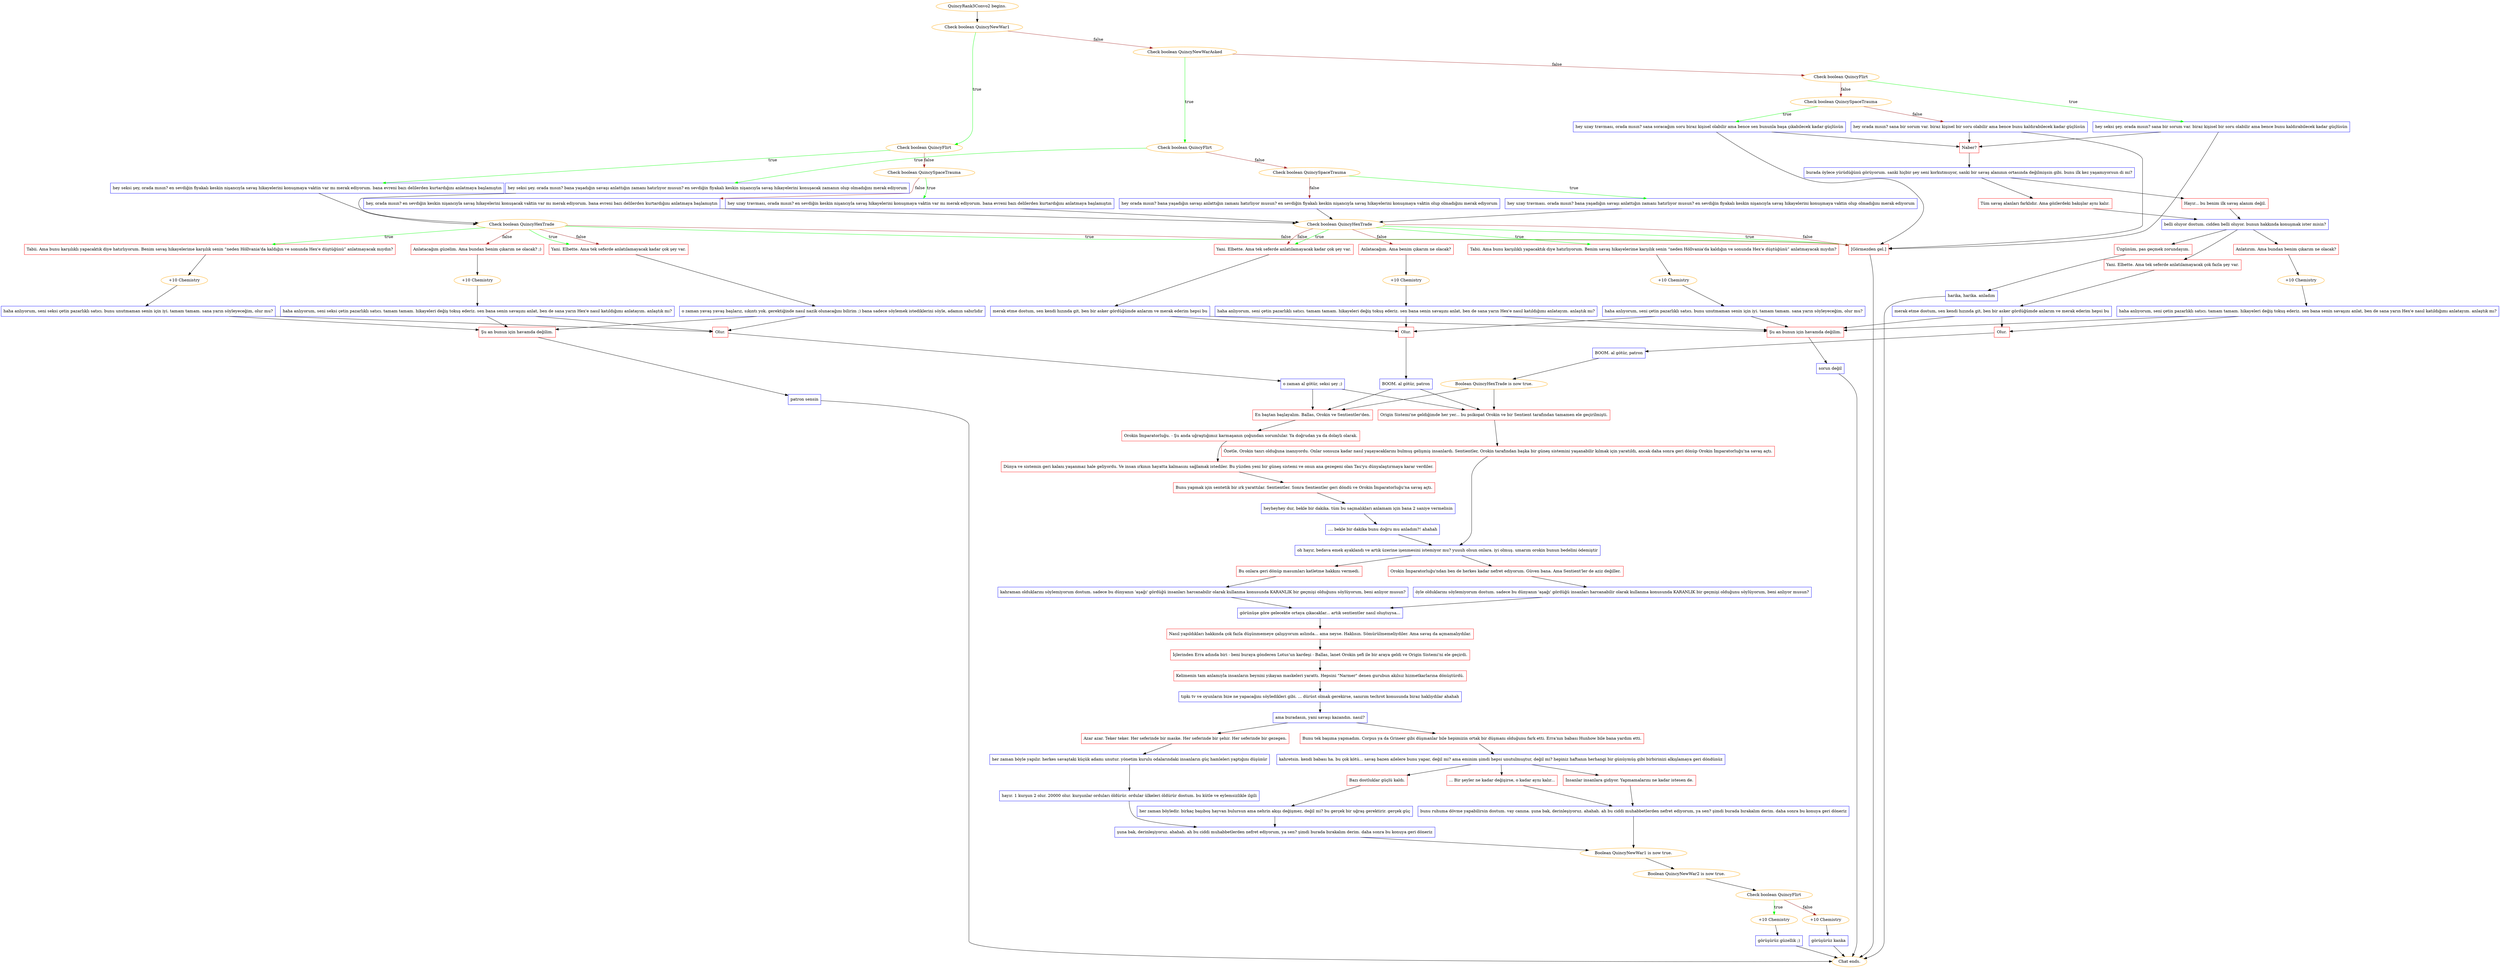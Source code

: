 digraph {
	"QuincyRank3Convo2 begins." [color=orange];
		"QuincyRank3Convo2 begins." -> j1227234177;
	j1227234177 [label="Check boolean QuincyNewWar1",color=orange];
		j1227234177 -> j3433158672 [label=true,color=green];
		j1227234177 -> j970692775 [label=false,color=brown];
	j3433158672 [label="Check boolean QuincyFlirt",color=orange];
		j3433158672 -> j1646276015 [label=true,color=green];
		j3433158672 -> j3134332762 [label=false,color=brown];
	j970692775 [label="Check boolean QuincyNewWarAsked",color=orange];
		j970692775 -> j4151139557 [label=true,color=green];
		j970692775 -> j1584210937 [label=false,color=brown];
	j1646276015 [label="hey seksi şey, orada mısın? en sevdiğin fiyakalı keskin nişancıyla savaş hikayelerini konuşmaya vaktin var mı merak ediyorum. bana evreni bazı delilerden kurtardığını anlatmaya başlamıştın",shape=box,color=blue];
		j1646276015 -> j2930633811;
	j3134332762 [label="Check boolean QuincySpaceTrauma",color=orange];
		j3134332762 -> j862097852 [label=true,color=green];
		j3134332762 -> j3840508803 [label=false,color=brown];
	j4151139557 [label="Check boolean QuincyFlirt",color=orange];
		j4151139557 -> j2740531586 [label=true,color=green];
		j4151139557 -> j3134221175 [label=false,color=brown];
	j1584210937 [label="Check boolean QuincyFlirt",color=orange];
		j1584210937 -> j802910960 [label=true,color=green];
		j1584210937 -> j2192536443 [label=false,color=brown];
	j2930633811 [label="Check boolean QuincyHexTrade",color=orange];
		j2930633811 -> j1474919188 [label=true,color=green];
		j2930633811 -> j1750187597 [label=true,color=green];
		j2930633811 -> j1155504604 [label=true,color=green];
		j2930633811 -> j2385085681 [label=false,color=brown];
		j2930633811 -> j1750187597 [label=false,color=brown];
		j2930633811 -> j1155504604 [label=false,color=brown];
	j862097852 [label="hey uzay travması, orada mısın? en sevdiğin keskin nişancıyla savaş hikayelerini konuşmaya vaktin var mı merak ediyorum. bana evreni bazı delilerden kurtardığını anlatmaya başlamıştın",shape=box,color=blue];
		j862097852 -> j3628214946;
	j3840508803 [label="hey, orada mısın? en sevdiğin keskin nişancıyla savaş hikayelerini konuşacak vaktin var mı merak ediyorum. bana evreni bazı delilerden kurtardığını anlatmaya başlamıştın",shape=box,color=blue];
		j3840508803 -> j3628214946;
	j2740531586 [label="hey seksi şey. orada mısın? bana yaşadığın savaşı anlattığın zamanı hatırlıyor musun? en sevdiğin fiyakalı keskin nişancıyla savaş hikayelerini konuşacak zamanın olup olmadığını merak ediyorum",shape=box,color=blue];
		j2740531586 -> j2930633811;
	j3134221175 [label="Check boolean QuincySpaceTrauma",color=orange];
		j3134221175 -> j3690831895 [label=true,color=green];
		j3134221175 -> j1773839609 [label=false,color=brown];
	j802910960 [label="hey seksi şey. orada mısın? sana bir sorum var. biraz kişisel bir soru olabilir ama bence bunu kaldırabilecek kadar güçlüsün",shape=box,color=blue];
		j802910960 -> j2091387230;
		j802910960 -> j1155504604;
	j2192536443 [label="Check boolean QuincySpaceTrauma",color=orange];
		j2192536443 -> j916602539 [label=true,color=green];
		j2192536443 -> j1208696179 [label=false,color=brown];
	j1474919188 [label="Tabii. Ama bunu karşılıklı yapacaktık diye hatırlıyorum. Benim savaş hikayelerime karşılık senin “neden Höllvania'da kaldığın ve sonunda Hex'e düştüğünü” anlatmayacak mıydın?",shape=box,color=red];
		j1474919188 -> j392374791;
	j1750187597 [label="Yani. Elbette. Ama tek seferde anlatılamayacak kadar çok şey var.",shape=box,color=red];
		j1750187597 -> j2139284773;
	j1155504604 [label="[Görmezden gel.]",shape=box,color=red];
		j1155504604 -> "Chat ends.";
	j2385085681 [label="Anlatacağım güzelim. Ama bundan benim çıkarım ne olacak? ;)",shape=box,color=red];
		j2385085681 -> j386789320;
	j3628214946 [label="Check boolean QuincyHexTrade",color=orange];
		j3628214946 -> j2573365504 [label=true,color=green];
		j3628214946 -> j3045743198 [label=true,color=green];
		j3628214946 -> j1155504604 [label=true,color=green];
		j3628214946 -> j130690319 [label=false,color=brown];
		j3628214946 -> j3045743198 [label=false,color=brown];
		j3628214946 -> j1155504604 [label=false,color=brown];
	j3690831895 [label="hey uzay travması. orada mısın? bana yaşadığın savaşı anlattığın zamanı hatırlıyor musun? en sevdiğin fiyakalı keskin nişancıyla savaş hikayelerini konuşmaya vaktin olup olmadığını merak ediyorum",shape=box,color=blue];
		j3690831895 -> j3628214946;
	j1773839609 [label="hey orada mısın? bana yaşadığın savaşı anlattığın zamanı hatırlıyor musun? en sevdiğin fiyakalı keskin nişancıyla savaş hikayelerini konuşmaya vaktin olup olmadığını merak ediyorum",shape=box,color=blue];
		j1773839609 -> j3628214946;
	j2091387230 [label="Naber?",shape=box,color=red];
		j2091387230 -> j2164028761;
	j916602539 [label="hey uzay travması, orada mısın? sana soracağım soru biraz kişisel olabilir ama bence sen bununla başa çıkabilecek kadar güçlüsün",shape=box,color=blue];
		j916602539 -> j2091387230;
		j916602539 -> j1155504604;
	j1208696179 [label="hey orada mısın? sana bir sorum var. biraz kişisel bir soru olabilir ama bence bunu kaldırabilecek kadar güçlüsün",shape=box,color=blue];
		j1208696179 -> j2091387230;
		j1208696179 -> j1155504604;
	j392374791 [label="+10 Chemistry",color=orange];
		j392374791 -> j4156870728;
	j2139284773 [label="o zaman yavaş yavaş başlarız, sıkıntı yok. gerektiğinde nasıl nazik olunacağını bilirim ;) bana sadece söylemek istediklerini söyle, adamın sabırlıdır",shape=box,color=blue];
		j2139284773 -> j3166985291;
		j2139284773 -> j4154742776;
	"Chat ends." [color=orange];
	j386789320 [label="+10 Chemistry",color=orange];
		j386789320 -> j752005459;
	j2573365504 [label="Tabii. Ama bunu karşılıklı yapacaktık diye hatırlıyorum. Benim savaş hikayelerime karşılık senin “neden Höllvania'da kaldığın ve sonunda Hex'e düştüğünü” anlatmayacak mıydın?",shape=box,color=red];
		j2573365504 -> j3406580012;
	j3045743198 [label="Yani. Elbette. Ama tek seferde anlatılamayacak kadar çok şey var.",shape=box,color=red];
		j3045743198 -> j4029294112;
	j130690319 [label="Anlatacağım. Ama benim çıkarım ne olacak?",shape=box,color=red];
		j130690319 -> j3747913412;
	j2164028761 [label="burada öylece yürüdüğünü görüyorum. sanki hiçbir şey seni korkutmuyor, sanki bir savaş alanının ortasında değilmişsin gibi. bunu ilk kez yaşamıyorsun di mi?",shape=box,color=blue];
		j2164028761 -> j893742963;
		j2164028761 -> j4196673964;
	j4156870728 [label="haha anlıyorum, seni seksi çetin pazarlıklı satıcı. bunu unutmaman senin için iyi. tamam tamam. sana yarın söyleyeceğim, olur mu?",shape=box,color=blue];
		j4156870728 -> j3166985291;
		j4156870728 -> j4154742776;
	j3166985291 [label="Olur.",shape=box,color=red];
		j3166985291 -> j3199658514;
	j4154742776 [label="Şu an bunun için havamda değilim.",shape=box,color=red];
		j4154742776 -> j2585071686;
	j752005459 [label="haha anlıyorum, seni seksi çetin pazarlıklı satıcı. tamam tamam. hikayeleri değiş tokuş ederiz. sen bana senin savaşını anlat, ben de sana yarın Hex'e nasıl katıldığımı anlatayım. anlaştık mı?",shape=box,color=blue];
		j752005459 -> j3166985291;
		j752005459 -> j4154742776;
	j3406580012 [label="+10 Chemistry",color=orange];
		j3406580012 -> j3303328548;
	j4029294112 [label="merak etme dostum, sen kendi hızında git, ben bir asker gördüğümde anlarım ve merak ederim hepsi bu",shape=box,color=blue];
		j4029294112 -> j431263146;
		j4029294112 -> j31303185;
	j3747913412 [label="+10 Chemistry",color=orange];
		j3747913412 -> j3552027856;
	j893742963 [label="Hayır... bu benim ilk savaş alanım değil.",shape=box,color=red];
		j893742963 -> j4076690299;
	j4196673964 [label="Tüm savaş alanları farklıdır. Ama gözlerdeki bakışlar aynı kalır.",shape=box,color=red];
		j4196673964 -> j4076690299;
	j3199658514 [label="o zaman al götür, seksi şey ;)",shape=box,color=blue];
		j3199658514 -> j1067926446;
		j3199658514 -> j2474448964;
	j2585071686 [label="patron sensin",shape=box,color=blue];
		j2585071686 -> "Chat ends.";
	j3303328548 [label="haha anlıyorum, seni çetin pazarlıklı satıcı. bunu unutmaman senin için iyi. tamam tamam. sana yarın söyleyeceğim, olur mu?",shape=box,color=blue];
		j3303328548 -> j431263146;
		j3303328548 -> j31303185;
	j431263146 [label="Olur.",shape=box,color=red];
		j431263146 -> j373343909;
	j31303185 [label="Şu an bunun için havamda değilim.",shape=box,color=red];
		j31303185 -> j595752132;
	j3552027856 [label="haha anlıyorum, seni çetin pazarlıklı satıcı. tamam tamam. hikayeleri değiş tokuş ederiz. sen bana senin savaşını anlat, ben de sana yarın Hex'e nasıl katıldığımı anlatayım. anlaştık mı?",shape=box,color=blue];
		j3552027856 -> j431263146;
		j3552027856 -> j31303185;
	j4076690299 [label="belli oluyor dostum. cidden belli oluyor. bunun hakkında konuşmak ister misin?",shape=box,color=blue];
		j4076690299 -> j19218311;
		j4076690299 -> j301035251;
		j4076690299 -> j268562358;
	j1067926446 [label="Origin Sistemi'ne geldiğimde her yer... bu psikopat Orokin ve bir Sentient tarafından tamamen ele geçirilmişti.",shape=box,color=red];
		j1067926446 -> j1467152057;
	j2474448964 [label="En baştan başlayalım. Ballas, Orokin ve Sentientler'den.",shape=box,color=red];
		j2474448964 -> j3392623391;
	j373343909 [label="BOOM. al götür, patron",shape=box,color=blue];
		j373343909 -> j1067926446;
		j373343909 -> j2474448964;
	j595752132 [label="sorun değil",shape=box,color=blue];
		j595752132 -> "Chat ends.";
	j19218311 [label="Anlatırım. Ama bundan benim çıkarım ne olacak?",shape=box,color=red];
		j19218311 -> j2548804695;
	j301035251 [label="Yani. Elbette. Ama tek seferde anlatılamayacak çok fazla şey var.",shape=box,color=red];
		j301035251 -> j255008922;
	j268562358 [label="Üzgünüm, pas geçmek zorundayım.",shape=box,color=red];
		j268562358 -> j2199375724;
	j1467152057 [label="Özetle, Orokin tanrı olduğuna inanıyordu. Onlar sonsuza kadar nasıl yaşayacaklarını bulmuş gelişmiş insanlardı. Sentientler, Orokin tarafından başka bir güneş sistemini yaşanabilir kılmak için yaratıldı, ancak daha sonra geri dönüp Orokin İmparatorluğu'na savaş açtı.",shape=box,color=red];
		j1467152057 -> j1033649367;
	j3392623391 [label="Orokin İmparatorluğu. - Şu anda uğraştığımız karmaşanın çoğundan sorumlular. Ya doğrudan ya da dolaylı olarak.",shape=box,color=red];
		j3392623391 -> j1390782343;
	j2548804695 [label="+10 Chemistry",color=orange];
		j2548804695 -> j1154530154;
	j255008922 [label="merak etme dostum, sen kendi hızında git, ben bir asker gördüğümde anlarım ve merak ederim hepsi bu",shape=box,color=blue];
		j255008922 -> j871874542;
		j255008922 -> j31303185;
	j2199375724 [label="harika, harika. anladım",shape=box,color=blue];
		j2199375724 -> "Chat ends.";
	j1033649367 [label="oh hayır, bedava emek ayaklandı ve artık üzerine işenmesini istemiyor mu? yuuuh olsun onlara. iyi olmuş. umarım orokin bunun bedelini ödemiştir",shape=box,color=blue];
		j1033649367 -> j1105010857;
		j1033649367 -> j2246425235;
	j1390782343 [label="Dünya ve sistemin geri kalanı yaşanmaz hale geliyordu. Ve insan ırkının hayatta kalmasını sağlamak istediler. Bu yüzden yeni bir güneş sistemi ve onun ana gezegeni olan Tau'yu dünyalaştırmaya karar verdiler.",shape=box,color=red];
		j1390782343 -> j3016446428;
	j1154530154 [label="haha anlıyorum, seni çetin pazarlıklı satıcı. tamam tamam. hikayeleri değiş tokuş ederiz. sen bana senin savaşını anlat, ben de sana yarın Hex'e nasıl katıldığımı anlatayım. anlaştık mı?",shape=box,color=blue];
		j1154530154 -> j871874542;
		j1154530154 -> j31303185;
	j871874542 [label="Olur.",shape=box,color=red];
		j871874542 -> j2963604280;
	j1105010857 [label="Bu onlara geri dönüp masumları katletme hakkını vermedi.",shape=box,color=red];
		j1105010857 -> j3861956186;
	j2246425235 [label="Orokin İmparatorluğu'ndan ben de herkes kadar nefret ediyorum. Güven bana. Ama Sentient'ler de aziz değiller.",shape=box,color=red];
		j2246425235 -> j660880418;
	j3016446428 [label="Bunu yapmak için sentetik bir ırk yarattılar. Sentientler. Sonra Sentientler geri döndü ve Orokin İmparatorluğu'na savaş açtı.",shape=box,color=red];
		j3016446428 -> j2332879676;
	j2963604280 [label="BOOM. al götür, patron",shape=box,color=blue];
		j2963604280 -> j1195954959;
	j3861956186 [label="kahraman olduklarını söylemiyorum dostum. sadece bu dünyanın 'aşağı' gördüğü insanları harcanabilir olarak kullanma konusunda KARANLIK bir geçmişi olduğunu söylüyorum, beni anlıyor musun?",shape=box,color=blue];
		j3861956186 -> j3824060284;
	j660880418 [label="öyle olduklarını söylemiyorum dostum. sadece bu dünyanın 'aşağı' gördüğü insanları harcanabilir olarak kullanma konusunda KARANLIK bir geçmişi olduğunu söylüyorum, beni anlıyor musun?",shape=box,color=blue];
		j660880418 -> j3824060284;
	j2332879676 [label="heyheyhey dur, bekle bir dakika. tüm bu saçmalıkları anlamam için bana 2 saniye vermelisin",shape=box,color=blue];
		j2332879676 -> j4257549859;
	j1195954959 [label="Boolean QuincyHexTrade is now true.",color=orange];
		j1195954959 -> j2474448964;
		j1195954959 -> j1067926446;
	j3824060284 [label="görünüşe göre gelecekte ortaya çıkacaklar... artık sentientler nasıl oluştuysa...",shape=box,color=blue];
		j3824060284 -> j1656609007;
	j4257549859 [label=".... bekle bir dakika bunu doğru mu anladım?! ahahah",shape=box,color=blue];
		j4257549859 -> j1033649367;
	j1656609007 [label="Nasıl yapıldıkları hakkında çok fazla düşünmemeye çalışıyorum aslında... ama neyse. Haklısın. Sömürülmemeliydiler. Ama savaş da açmamalıydılar.",shape=box,color=red];
		j1656609007 -> j1447457924;
	j1447457924 [label="İçlerinden Erra adında biri - beni buraya gönderen Lotus'un kardeşi - Ballas, lanet Orokin şefi ile bir araya geldi ve Origin Sistemi'ni ele geçirdi.",shape=box,color=red];
		j1447457924 -> j1144474445;
	j1144474445 [label="Kelimenin tam anlamıyla insanların beynini yıkayan maskeleri yarattı. Hepsini \"Narmer\" denen gurubun akılsız hizmetkarlarına dönüştürdü.",shape=box,color=red];
		j1144474445 -> j4247487464;
	j4247487464 [label="tıpkı tv ve oyunların bize ne yapacağını söyledikleri gibi. ... dürüst olmak gerekirse, sanırım techrot konusunda biraz haklıydılar ahahah",shape=box,color=blue];
		j4247487464 -> j180373154;
	j180373154 [label="ama buradasın, yani savaşı kazandın. nasıl?",shape=box,color=blue];
		j180373154 -> j2491739487;
		j180373154 -> j4210779283;
	j2491739487 [label="Azar azar. Teker teker. Her seferinde bir maske. Her seferinde bir şehir. Her seferinde bir gezegen.",shape=box,color=red];
		j2491739487 -> j3631893188;
	j4210779283 [label="Bunu tek başıma yapmadım. Corpus ya da Grineer gibi düşmanlar bile hepimizin ortak bir düşmanı olduğunu fark etti. Erra'nın babası Hunhow bile bana yardım etti.",shape=box,color=red];
		j4210779283 -> j3228088424;
	j3631893188 [label="her zaman böyle yapılır. herkes savaştaki küçük adamı unutur. yönetim kurulu odalarındaki insanların güç hamleleri yaptığını düşünür",shape=box,color=blue];
		j3631893188 -> j626931333;
	j3228088424 [label="kahretsin. kendi babası ha. bu çok kötü... savaş bazen ailelere bunu yapar, değil mi? ama eminim şimdi hepsi unutulmuştur, değil mi? hepiniz haftanın herhangi bir günüymüş gibi birbirinizi alkışlamaya geri döndünüz",shape=box,color=blue];
		j3228088424 -> j493911321;
		j3228088424 -> j2260761051;
		j3228088424 -> j1925128973;
	j626931333 [label="hayır. 1 kurşun 2 olur. 20000 olur. kurşunlar orduları öldürür. ordular ülkeleri öldürür dostum. bu kütle ve eylemsizlikle ilgili",shape=box,color=blue];
		j626931333 -> j789149181;
	j493911321 [label="Bazı dostluklar güçlü kaldı.",shape=box,color=red];
		j493911321 -> j1531924921;
	j2260761051 [label="... Bir şeyler ne kadar değişirse, o kadar aynı kalır...",shape=box,color=red];
		j2260761051 -> j4268387855;
	j1925128973 [label="İnsanlar insanlara gidiyor. Yapmamalarını ne kadar istesen de.",shape=box,color=red];
		j1925128973 -> j4268387855;
	j789149181 [label="şuna bak, derinleşiyoruz. ahahah. ah bu ciddi muhabbetlerden nefret ediyorum, ya sen? şimdi burada bırakalım derim. daha sonra bu konuya geri döneriz",shape=box,color=blue];
		j789149181 -> j847916330;
	j1531924921 [label="her zaman böyledir. birkaç başıboş hayvan bulursun ama nehrin akışı değişmez, değil mi? bu gerçek bir uğraş gerektirir. gerçek güç",shape=box,color=blue];
		j1531924921 -> j789149181;
	j4268387855 [label="bunu ruhuma dövme yapabilirsin dostum. vay canına. şuna bak, derinleşiyoruz. ahahah. ah bu ciddi muhabbetlerden nefret ediyorum, ya sen? şimdi burada bırakalım derim. daha sonra bu konuya geri döneriz",shape=box,color=blue];
		j4268387855 -> j847916330;
	j847916330 [label="Boolean QuincyNewWar1 is now true.",color=orange];
		j847916330 -> j59282138;
	j59282138 [label="Boolean QuincyNewWar2 is now true.",color=orange];
		j59282138 -> j1873488807;
	j1873488807 [label="Check boolean QuincyFlirt",color=orange];
		j1873488807 -> j38402205 [label=true,color=green];
		j1873488807 -> j211032470 [label=false,color=brown];
	j38402205 [label="+10 Chemistry",color=orange];
		j38402205 -> j1803378597;
	j211032470 [label="+10 Chemistry",color=orange];
		j211032470 -> j2505566120;
	j1803378597 [label="görüşürüz güzellik ;)",shape=box,color=blue];
		j1803378597 -> "Chat ends.";
	j2505566120 [label="görüşürüz kanka",shape=box,color=blue];
		j2505566120 -> "Chat ends.";
}